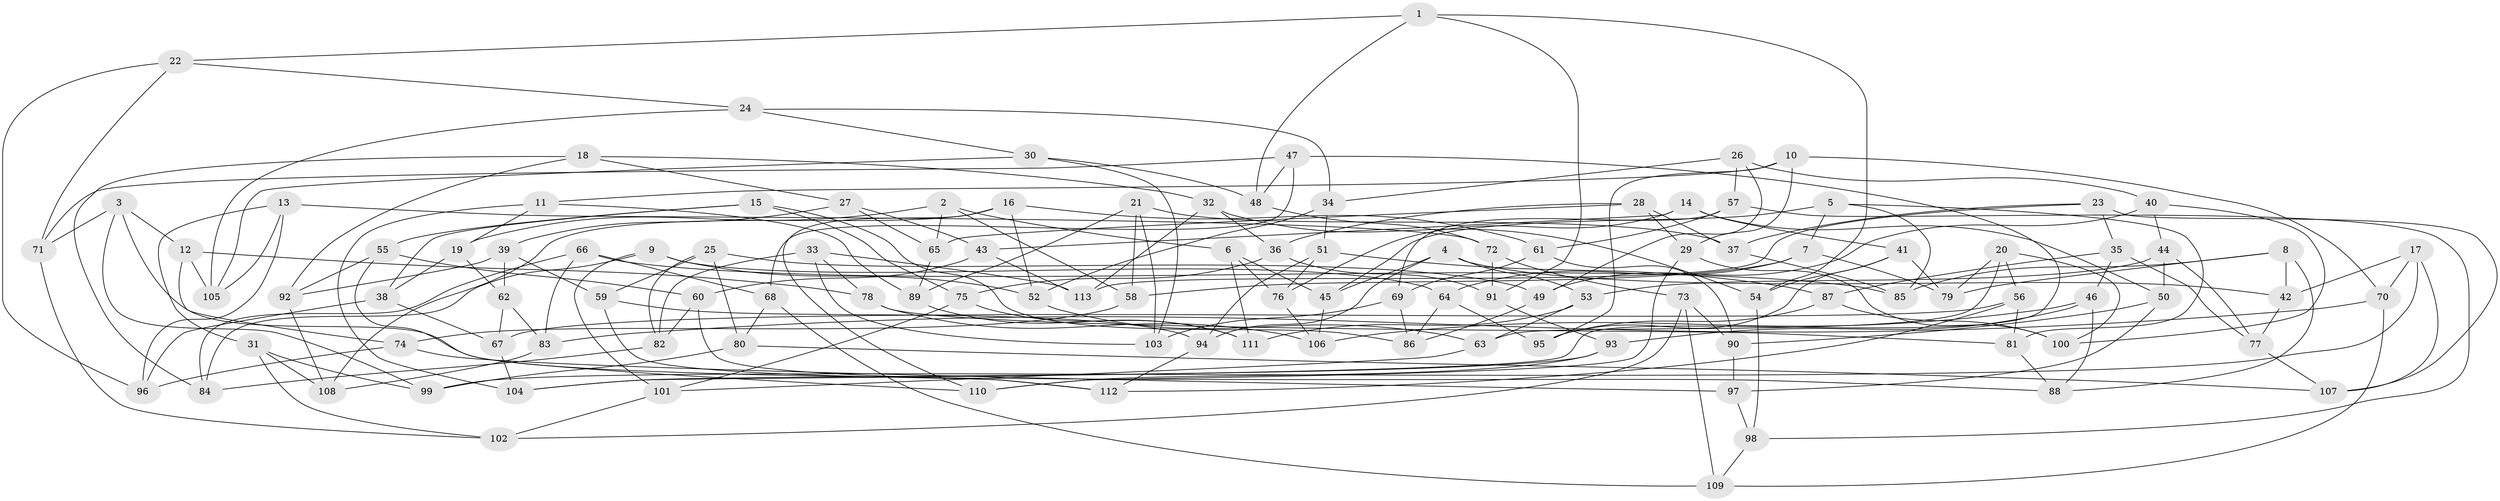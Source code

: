 // Generated by graph-tools (version 1.1) at 2025/03/03/09/25 03:03:04]
// undirected, 113 vertices, 226 edges
graph export_dot {
graph [start="1"]
  node [color=gray90,style=filled];
  1;
  2;
  3;
  4;
  5;
  6;
  7;
  8;
  9;
  10;
  11;
  12;
  13;
  14;
  15;
  16;
  17;
  18;
  19;
  20;
  21;
  22;
  23;
  24;
  25;
  26;
  27;
  28;
  29;
  30;
  31;
  32;
  33;
  34;
  35;
  36;
  37;
  38;
  39;
  40;
  41;
  42;
  43;
  44;
  45;
  46;
  47;
  48;
  49;
  50;
  51;
  52;
  53;
  54;
  55;
  56;
  57;
  58;
  59;
  60;
  61;
  62;
  63;
  64;
  65;
  66;
  67;
  68;
  69;
  70;
  71;
  72;
  73;
  74;
  75;
  76;
  77;
  78;
  79;
  80;
  81;
  82;
  83;
  84;
  85;
  86;
  87;
  88;
  89;
  90;
  91;
  92;
  93;
  94;
  95;
  96;
  97;
  98;
  99;
  100;
  101;
  102;
  103;
  104;
  105;
  106;
  107;
  108;
  109;
  110;
  111;
  112;
  113;
  1 -- 54;
  1 -- 22;
  1 -- 91;
  1 -- 48;
  2 -- 65;
  2 -- 19;
  2 -- 58;
  2 -- 6;
  3 -- 88;
  3 -- 12;
  3 -- 99;
  3 -- 71;
  4 -- 53;
  4 -- 42;
  4 -- 94;
  4 -- 45;
  5 -- 45;
  5 -- 85;
  5 -- 81;
  5 -- 7;
  6 -- 76;
  6 -- 45;
  6 -- 111;
  7 -- 64;
  7 -- 58;
  7 -- 79;
  8 -- 42;
  8 -- 79;
  8 -- 85;
  8 -- 88;
  9 -- 52;
  9 -- 101;
  9 -- 84;
  9 -- 64;
  10 -- 29;
  10 -- 95;
  10 -- 11;
  10 -- 70;
  11 -- 19;
  11 -- 89;
  11 -- 104;
  12 -- 78;
  12 -- 74;
  12 -- 105;
  13 -- 31;
  13 -- 96;
  13 -- 105;
  13 -- 72;
  14 -- 50;
  14 -- 76;
  14 -- 43;
  14 -- 41;
  15 -- 38;
  15 -- 75;
  15 -- 86;
  15 -- 55;
  16 -- 108;
  16 -- 52;
  16 -- 61;
  16 -- 110;
  17 -- 42;
  17 -- 70;
  17 -- 99;
  17 -- 107;
  18 -- 84;
  18 -- 32;
  18 -- 92;
  18 -- 27;
  19 -- 62;
  19 -- 38;
  20 -- 79;
  20 -- 56;
  20 -- 100;
  20 -- 63;
  21 -- 58;
  21 -- 89;
  21 -- 37;
  21 -- 103;
  22 -- 96;
  22 -- 24;
  22 -- 71;
  23 -- 113;
  23 -- 107;
  23 -- 35;
  23 -- 37;
  24 -- 30;
  24 -- 105;
  24 -- 34;
  25 -- 49;
  25 -- 80;
  25 -- 82;
  25 -- 59;
  26 -- 40;
  26 -- 49;
  26 -- 34;
  26 -- 57;
  27 -- 65;
  27 -- 43;
  27 -- 39;
  28 -- 36;
  28 -- 65;
  28 -- 37;
  28 -- 29;
  29 -- 110;
  29 -- 100;
  30 -- 48;
  30 -- 105;
  30 -- 103;
  31 -- 102;
  31 -- 99;
  31 -- 108;
  32 -- 54;
  32 -- 36;
  32 -- 113;
  33 -- 82;
  33 -- 103;
  33 -- 113;
  33 -- 78;
  34 -- 52;
  34 -- 51;
  35 -- 87;
  35 -- 77;
  35 -- 46;
  36 -- 91;
  36 -- 75;
  37 -- 85;
  38 -- 96;
  38 -- 67;
  39 -- 62;
  39 -- 59;
  39 -- 92;
  40 -- 100;
  40 -- 44;
  40 -- 49;
  41 -- 54;
  41 -- 79;
  41 -- 95;
  42 -- 77;
  43 -- 113;
  43 -- 60;
  44 -- 50;
  44 -- 53;
  44 -- 77;
  45 -- 106;
  46 -- 106;
  46 -- 93;
  46 -- 88;
  47 -- 71;
  47 -- 48;
  47 -- 68;
  47 -- 104;
  48 -- 72;
  49 -- 86;
  50 -- 90;
  50 -- 97;
  51 -- 87;
  51 -- 76;
  51 -- 94;
  52 -- 63;
  53 -- 111;
  53 -- 63;
  54 -- 98;
  55 -- 92;
  55 -- 110;
  55 -- 60;
  56 -- 81;
  56 -- 67;
  56 -- 112;
  57 -- 69;
  57 -- 98;
  57 -- 61;
  58 -- 74;
  59 -- 94;
  59 -- 112;
  60 -- 82;
  60 -- 112;
  61 -- 69;
  61 -- 90;
  62 -- 83;
  62 -- 67;
  63 -- 101;
  64 -- 86;
  64 -- 95;
  65 -- 89;
  66 -- 84;
  66 -- 83;
  66 -- 85;
  66 -- 68;
  67 -- 104;
  68 -- 80;
  68 -- 109;
  69 -- 86;
  69 -- 103;
  70 -- 83;
  70 -- 109;
  71 -- 102;
  72 -- 73;
  72 -- 91;
  73 -- 109;
  73 -- 90;
  73 -- 102;
  74 -- 97;
  74 -- 96;
  75 -- 101;
  75 -- 111;
  76 -- 106;
  77 -- 107;
  78 -- 106;
  78 -- 81;
  80 -- 107;
  80 -- 99;
  81 -- 88;
  82 -- 84;
  83 -- 108;
  87 -- 100;
  87 -- 95;
  89 -- 111;
  90 -- 97;
  91 -- 93;
  92 -- 108;
  93 -- 104;
  93 -- 110;
  94 -- 112;
  97 -- 98;
  98 -- 109;
  101 -- 102;
}
